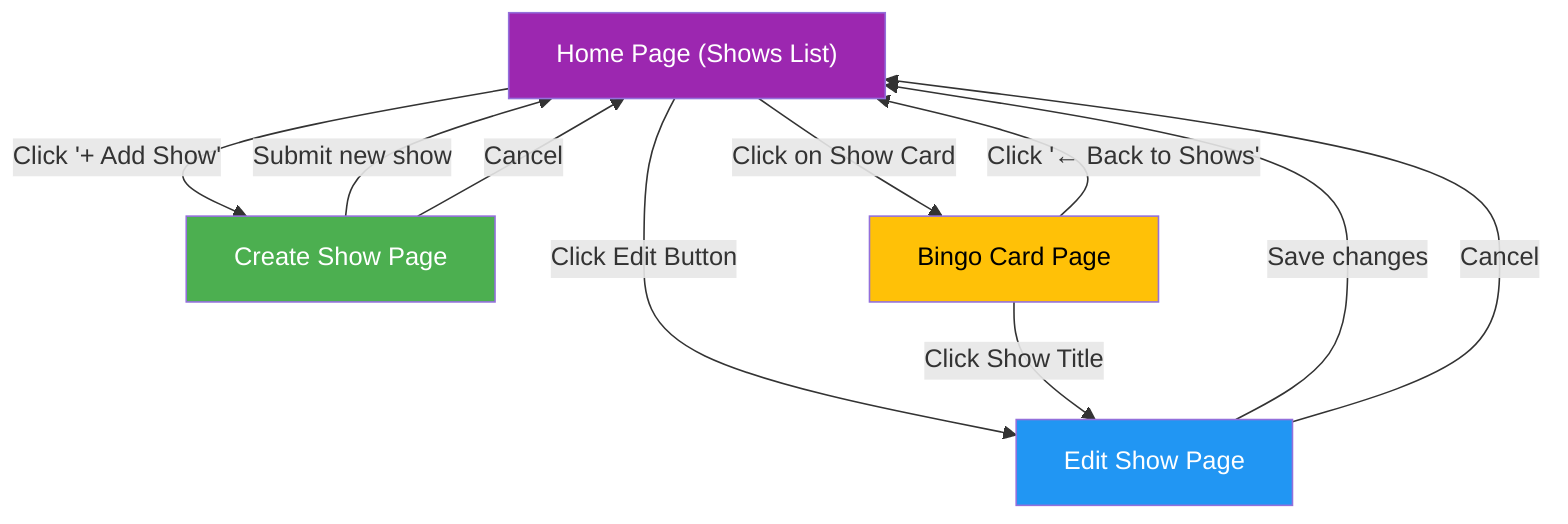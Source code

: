 flowchart TD
    HomePage["Home Page (Shows List)"]
    CreatePage["Create Show Page"]
    EditPage["Edit Show Page"]
    BingoCardPage["Bingo Card Page"]
    
    HomePage -- "Click '+ Add Show'" --> CreatePage
    HomePage -- "Click on Show Card" --> BingoCardPage
    HomePage -- "Click Edit Button" --> EditPage
    
    CreatePage -- "Submit new show" --> HomePage
    CreatePage -- "Cancel" --> HomePage
    
    EditPage -- "Save changes" --> HomePage
    EditPage -- "Cancel" --> HomePage
    
    BingoCardPage -- "Click Show Title" --> EditPage
    BingoCardPage -- "Click '← Back to Shows'" --> HomePage
    
    style HomePage fill:#9c27b0,color:#fff
    style CreatePage fill:#4CAF50,color:#fff
    style EditPage fill:#2196F3,color:#fff
    style BingoCardPage fill:#FFC107,color:#000